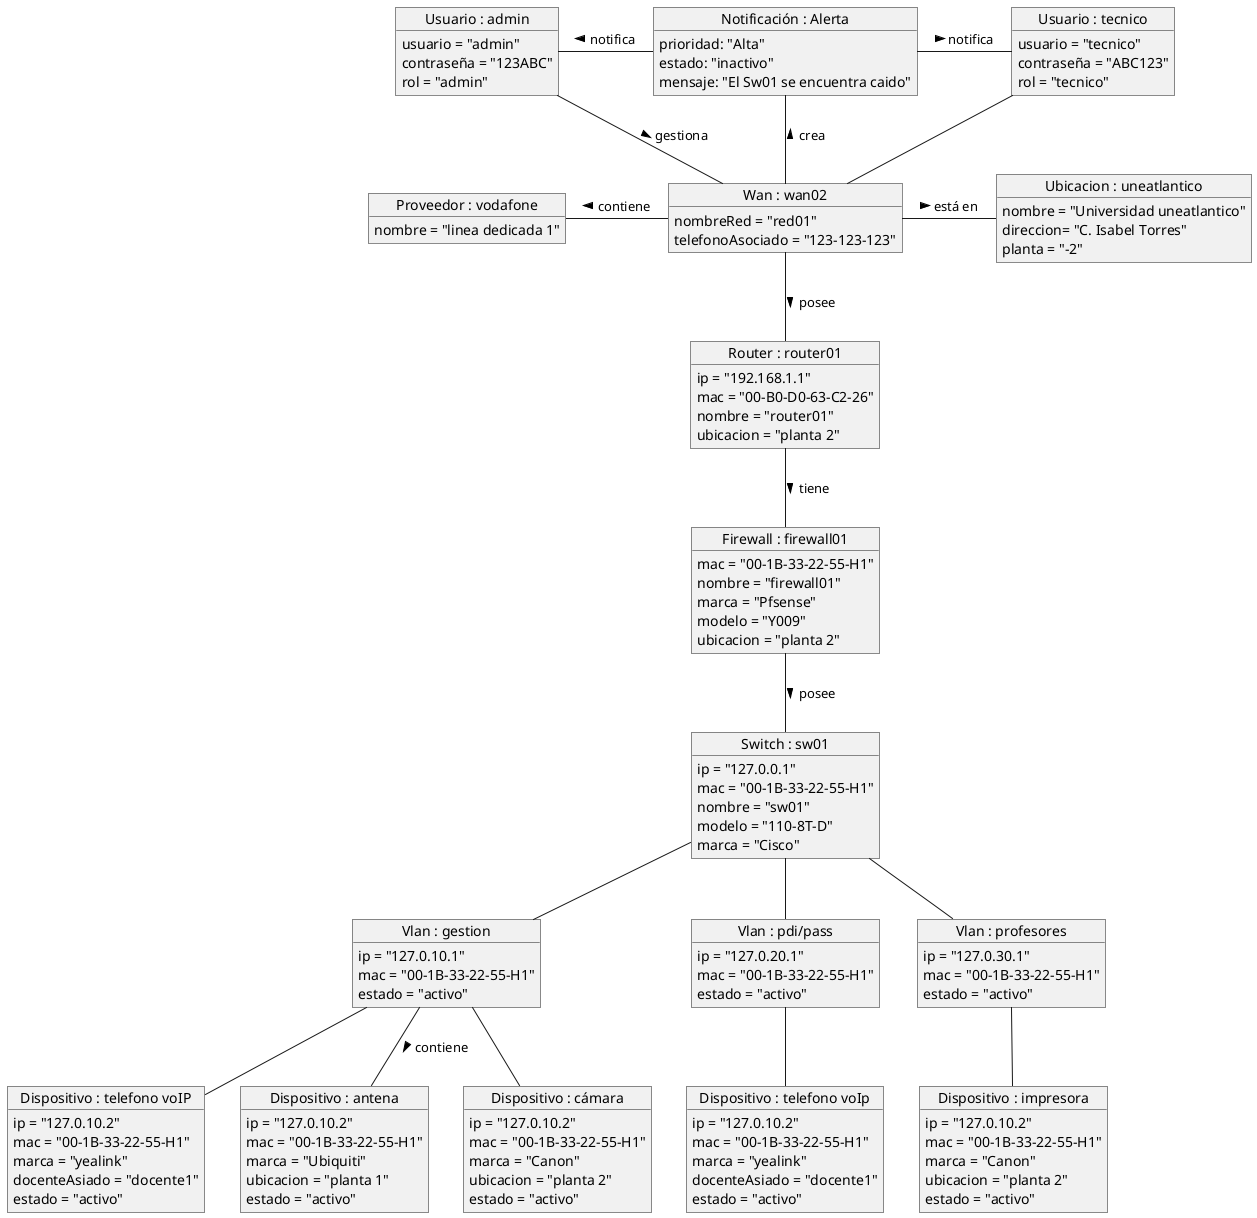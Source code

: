 @startuml DiagramaDeObjetos

object "Usuario : admin" as admin {
    usuario = "admin"
    contraseña = "123ABC"
    rol = "admin"
}

object "Usuario : tecnico" as user {
    usuario = "tecnico"
    contraseña = "ABC123"
    rol = "tecnico"
}

object "Notificación : Alerta" as notificacion {
    prioridad: "Alta"
    estado: "inactivo"
    mensaje: "El Sw01 se encuentra caido"
}

object "Wan : wan02" as red1 {
nombreRed = "red01"
telefonoAsociado = "123-123-123"
}

object "Router : router01" as router {
ip = "192.168.1.1"
mac = "00-B0-D0-63-C2-26"
nombre = "router01"
ubicacion = "planta 2"
}

object "Ubicacion : uneatlantico" as uneat {
nombre = "Universidad uneatlantico"
direccion= "C. Isabel Torres"
planta = "-2"
}

object "Proveedor : vodafone" as redIris {
nombre = "linea dedicada 1"
}

object "Firewall : firewall01" as firewall {
mac = "00-1B-33-22-55-H1"
nombre = "firewall01"
marca = "Pfsense"
modelo = "Y009"
ubicacion = "planta 2"
}

object "Switch : sw01" as switch {
    ip = "127.0.0.1"
    mac = "00-1B-33-22-55-H1"
    nombre = "sw01"
    modelo = "110-8T-D"
    marca = "Cisco"
}

object "Vlan : gestion" as vlan {
    ip = "127.0.10.1"
    mac = "00-1B-33-22-55-H1"
    estado = "activo"
}

object "Vlan : pdi/pass" as vlan2 {
    ip = "127.0.20.1"
    mac = "00-1B-33-22-55-H1"
    estado = "activo"
}

object "Vlan : profesores" as vlan3 {
    ip = "127.0.30.1"
    mac = "00-1B-33-22-55-H1"
    estado = "activo"
}

object "Dispositivo : antena" as DA1 {
    ip = "127.0.10.2"
    mac = "00-1B-33-22-55-H1"
    marca = "Ubiquiti"
    ubicacion = "planta 1"
    estado = "activo"
}

object "Dispositivo : cámara" as DA2 {
    ip = "127.0.10.2"
    mac = "00-1B-33-22-55-H1"
    marca = "Canon"
    ubicacion = "planta 2"
    estado = "activo"
}

object "Dispositivo : telefono voIP" as DA3{
    ip = "127.0.10.2"
    mac = "00-1B-33-22-55-H1"
    marca = "yealink"
    docenteAsiado = "docente1"
    estado = "activo"
}

object "Dispositivo : telefono voIp" as DPP1 {
    ip = "127.0.10.2"
    mac = "00-1B-33-22-55-H1"
    marca = "yealink"
    docenteAsiado = "docente1"
    estado = "activo"
}

object "Dispositivo : impresora" as DP1 {
    ip = "127.0.10.2"
    mac = "00-1B-33-22-55-H1"
    marca = "Canon"
    ubicacion = "planta 2"
    estado = "activo"
}

admin -- red1: gestiona >
admin -r- notificacion : notifica <
user -l- notificacion : notifica <
user -- red1
notificacion -- red1: crea <
red1 -- router: posee >
router -- firewall: tiene >
red1 -l- redIris: contiene >
red1 -r- uneat: está en >
firewall -- switch: posee >
switch -- vlan
switch -- vlan2
switch -- vlan3
vlan -- DA1: contiene >
vlan -- DA2
vlan -- DA3
vlan2 -- DPP1
vlan3 -- DP1

@enduml